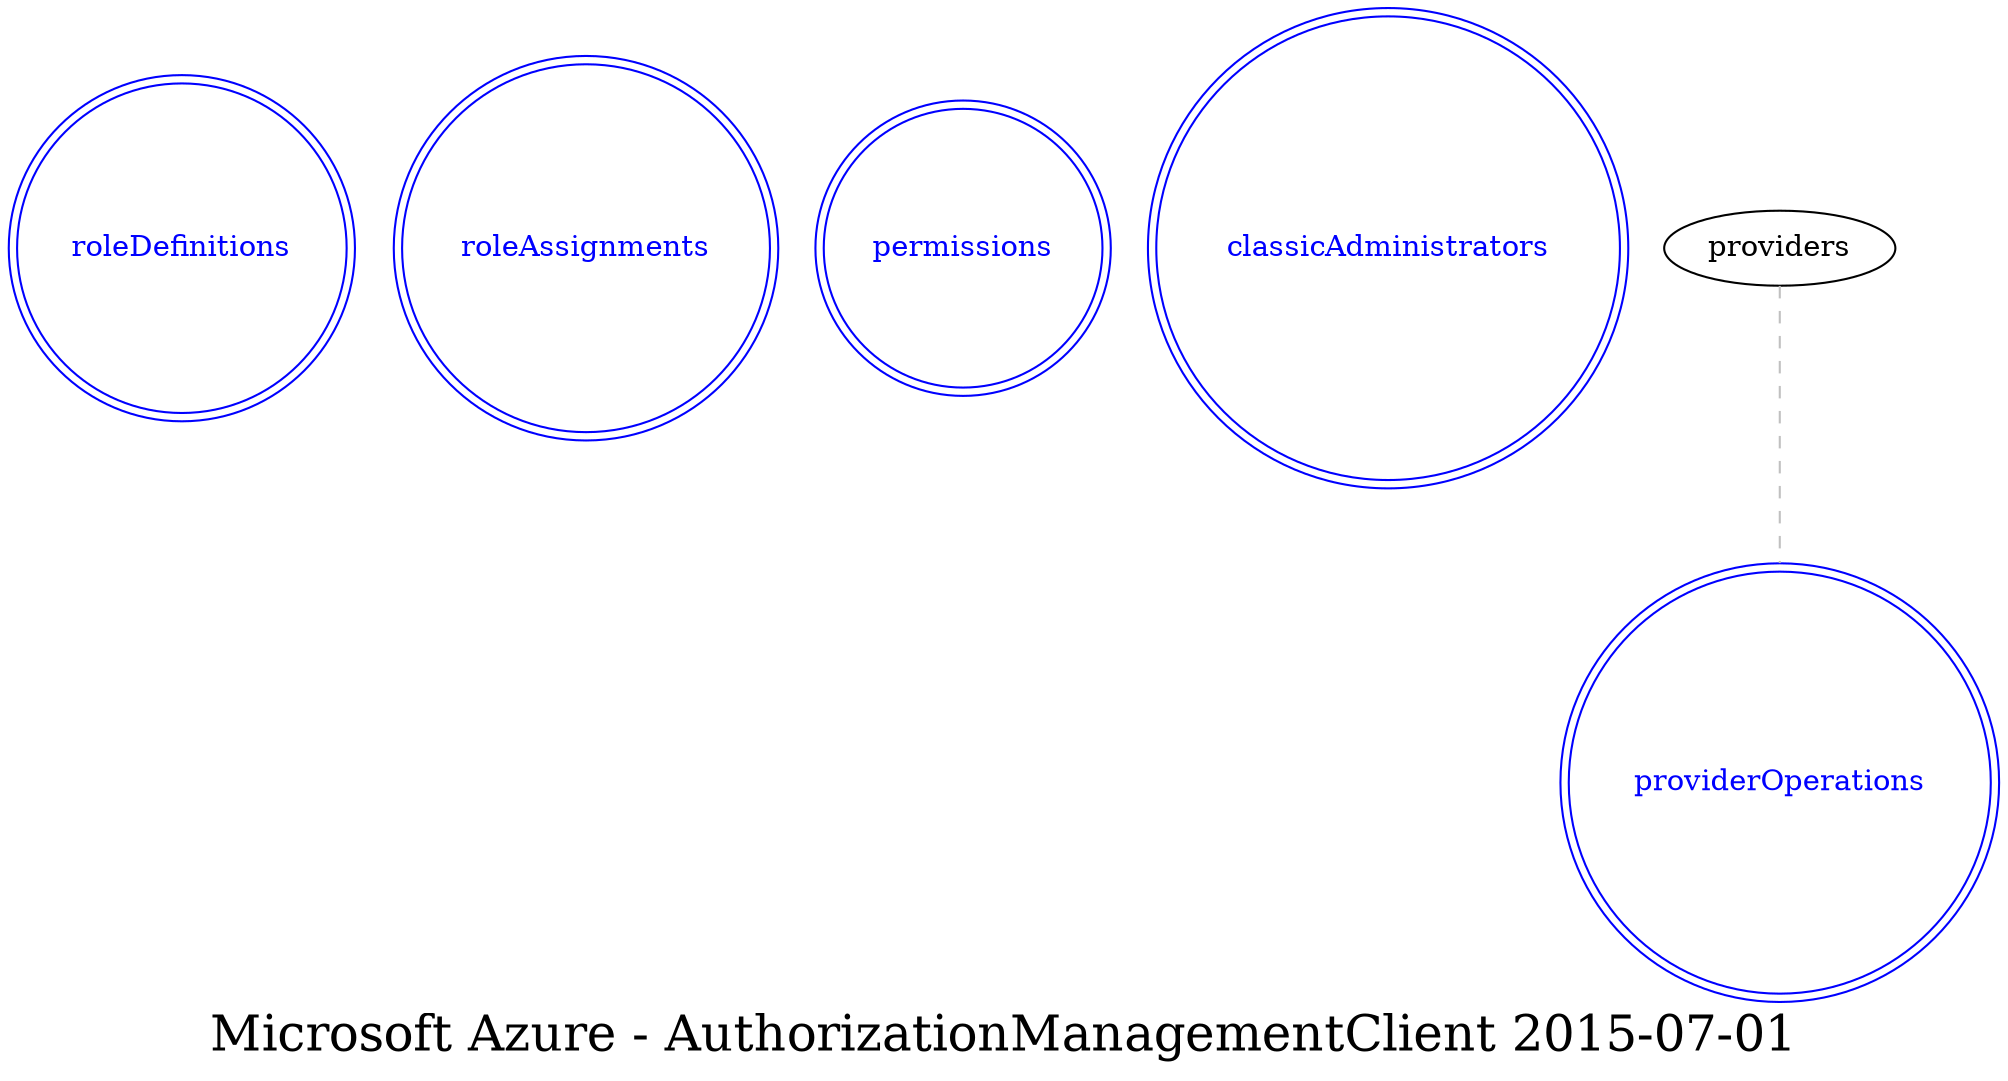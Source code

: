 digraph LexiconGraph {
graph[label="Microsoft Azure - AuthorizationManagementClient 2015-07-01", fontsize=24]
splines=true
"roleDefinitions" [color=blue, fontcolor=blue, shape=doublecircle]
"roleAssignments" [color=blue, fontcolor=blue, shape=doublecircle]
"permissions" [color=blue, fontcolor=blue, shape=doublecircle]
"classicAdministrators" [color=blue, fontcolor=blue, shape=doublecircle]
"providerOperations" [color=blue, fontcolor=blue, shape=doublecircle]
"providers" -> "providerOperations" [color=grey, fontcolor=grey, arrowhead=none, arrowtail=none, style=dashed]
}

